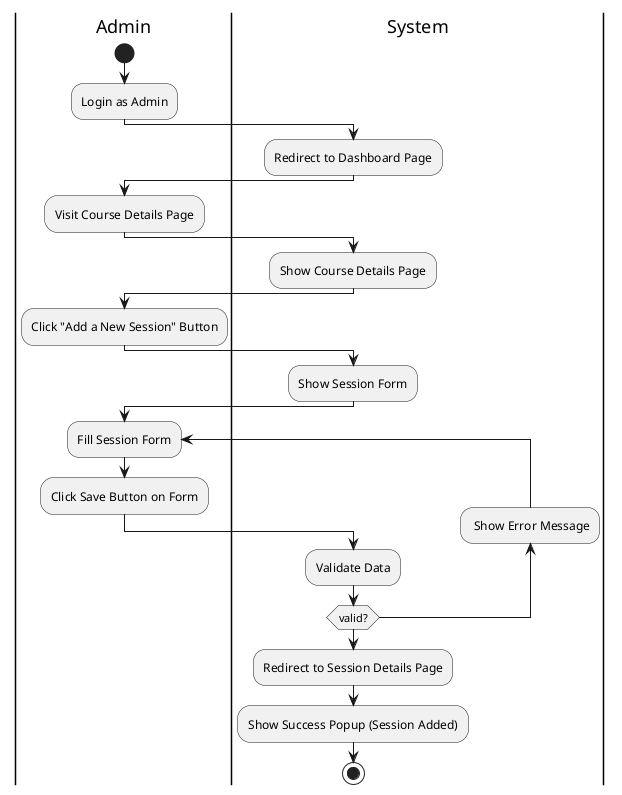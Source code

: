 @startuml AddSession
|Admin|
start
:Login as Admin;
|System|
:Redirect to Dashboard Page;
|Admin|
:Visit Course Details Page;
|System|
:Show Course Details Page;
|Admin|
:Click "Add a New Session" Button;
|System|
:Show Session Form;
|Admin|
repeat :Fill Session Form;
  :Click Save Button on Form;
  |System|
  :Validate Data;
  backward: Show Error Message;
repeat while (valid?)
|System|
:Redirect to Session Details Page;
:Show Success Popup (Session Added);
stop
@enduml
